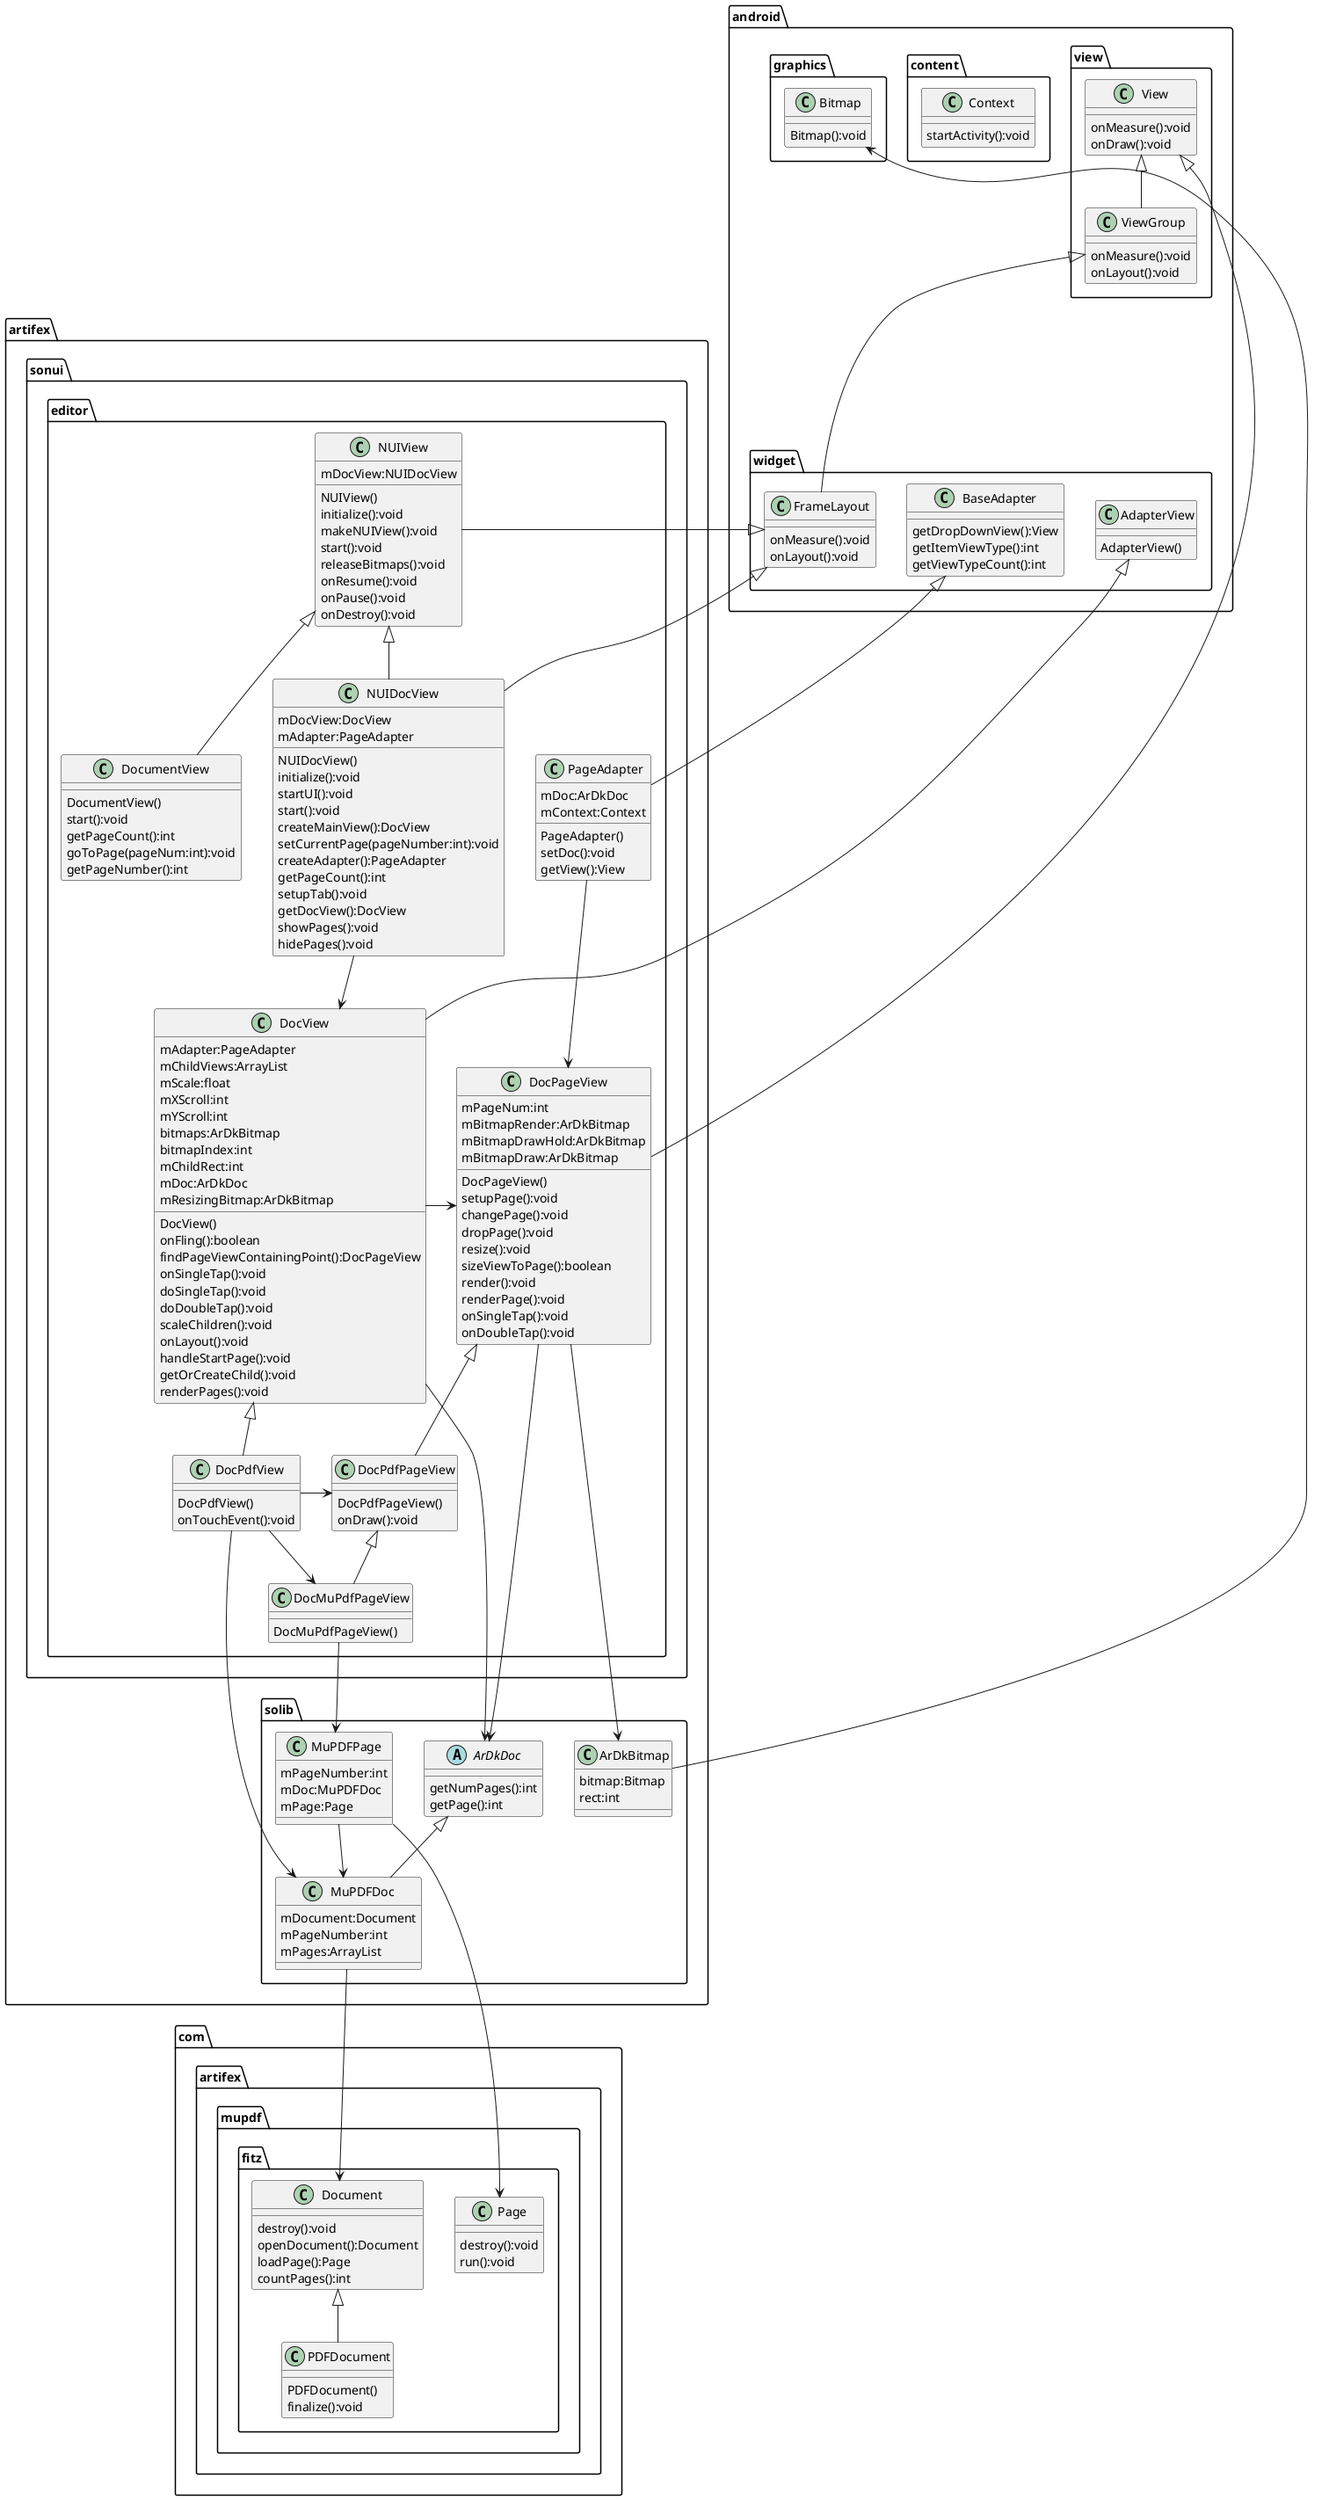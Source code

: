 @startuml pdfClass

package artifex.sonui.editor {

    class DocMuPdfPageView {
        DocMuPdfPageView()
    }

    class DocPageView {
        DocPageView()
        mPageNum:int
        mBitmapRender:ArDkBitmap
        mBitmapDrawHold:ArDkBitmap
        mBitmapDraw:ArDkBitmap
        setupPage():void
        changePage():void
        dropPage():void
        resize():void
        sizeViewToPage():boolean
        render():void
        renderPage():void
        onSingleTap():void
        onDoubleTap():void
    }

    class DocPdfPageView{
        DocPdfPageView()
        onDraw():void
    }

    class DocPdfView{
        DocPdfView()
        onTouchEvent():void
    }

    class DocumentView {
        DocumentView()
        start():void
        getPageCount():int
        goToPage(pageNum:int):void
        getPageNumber():int
    }

    class DocView {
        DocView()
        mAdapter:PageAdapter
        mChildViews:ArrayList
        mScale:float
        mXScroll:int
        mYScroll:int
        bitmaps:ArDkBitmap
        bitmapIndex:int
        mChildRect:int
        mDoc:ArDkDoc
        mResizingBitmap:ArDkBitmap
        onFling():boolean
        findPageViewContainingPoint():DocPageView
        onSingleTap():void
        doSingleTap():void
        doDoubleTap():void
        scaleChildren():void
        onLayout():void
        handleStartPage():void
        getOrCreateChild():void
        renderPages():void
    }

    class NUIDocView {
        NUIDocView()
        mDocView:DocView
        mAdapter:PageAdapter
        initialize():void
        startUI():void
        start():void
        createMainView():DocView
        setCurrentPage(pageNumber:int):void
        createAdapter():PageAdapter
        getPageCount():int
        setupTab():void
        getDocView():DocView
        showPages():void
        hidePages():void
    }

    class NUIView {
        NUIView()
        mDocView:NUIDocView
        initialize():void
        makeNUIView():void
        start():void
        releaseBitmaps():void
        onResume():void
        onPause():void
        onDestroy():void
    }

    class PageAdapter {
        PageAdapter()
        mDoc:ArDkDoc
        mContext:Context
        setDoc():void
        getView():View
    }
}

package artifex.solib {
    class ArDkBitmap {
        bitmap:Bitmap
        rect:int
    }
    abstract class ArDkDoc {
        getNumPages():int
        getPage():int
    }

    class MuPDFDoc {
        mDocument:Document
        mPageNumber:int
        mPages:ArrayList
    }

    class MuPDFPage {
        mPageNumber:int
        mDoc:MuPDFDoc
        mPage:Page
    }
}

package com.artifex.mupdf.fitz {
    class Document {
        destroy():void
        openDocument():Document
        loadPage():Page
        countPages():int
    }

    class Page {
        destroy():void
        run():void
    }

    class PDFDocument {
        PDFDocument()
        finalize():void
    }
}

package android.view {
    class View {
        onMeasure():void
        onDraw():void
    }
    class ViewGroup {
        onMeasure():void
        onLayout():void
    }
}

package android.widget {
    class AdapterView {
        AdapterView()
    }
    class FrameLayout {
        onMeasure():void
        onLayout():void
    }
    class BaseAdapter {
        getDropDownView():View
        getItemViewType():int
        getViewTypeCount():int
    }
}

package android.content {
    class Context{
        startActivity():void
    }
}

package android.graphics {
    class Bitmap {
        Bitmap():void
    }
}

View <|-- ViewGroup
ViewGroup <|-- FrameLayout
FrameLayout <|-- NUIView
FrameLayout <|-- NUIDocView
View <|-- DocPageView

NUIView <|-- DocumentView
NUIView <|-- NUIDocView

NUIDocView --> DocView

BaseAdapter <|-- PageAdapter
PageAdapter --> DocPageView
AdapterView <|-- DocView

DocView -right--> DocPageView
DocView <|-- DocPdfView
DocView --> ArDkDoc

DocPageView --> ArDkDoc
DocPageView --> ArDkBitmap

DocPdfPageView <|-- DocMuPdfPageView
DocPageView <|-- DocPdfPageView

DocPdfView --> MuPDFDoc
DocPdfView -right--> DocPdfPageView
DocPdfView --> DocMuPdfPageView

DocMuPdfPageView --> MuPDFPage
MuPDFPage --> MuPDFDoc
MuPDFPage --> Page

ArDkBitmap --> Bitmap
ArDkDoc <|-- MuPDFDoc
MuPDFDoc --> Document
Document <|-- PDFDocument

@enduml
